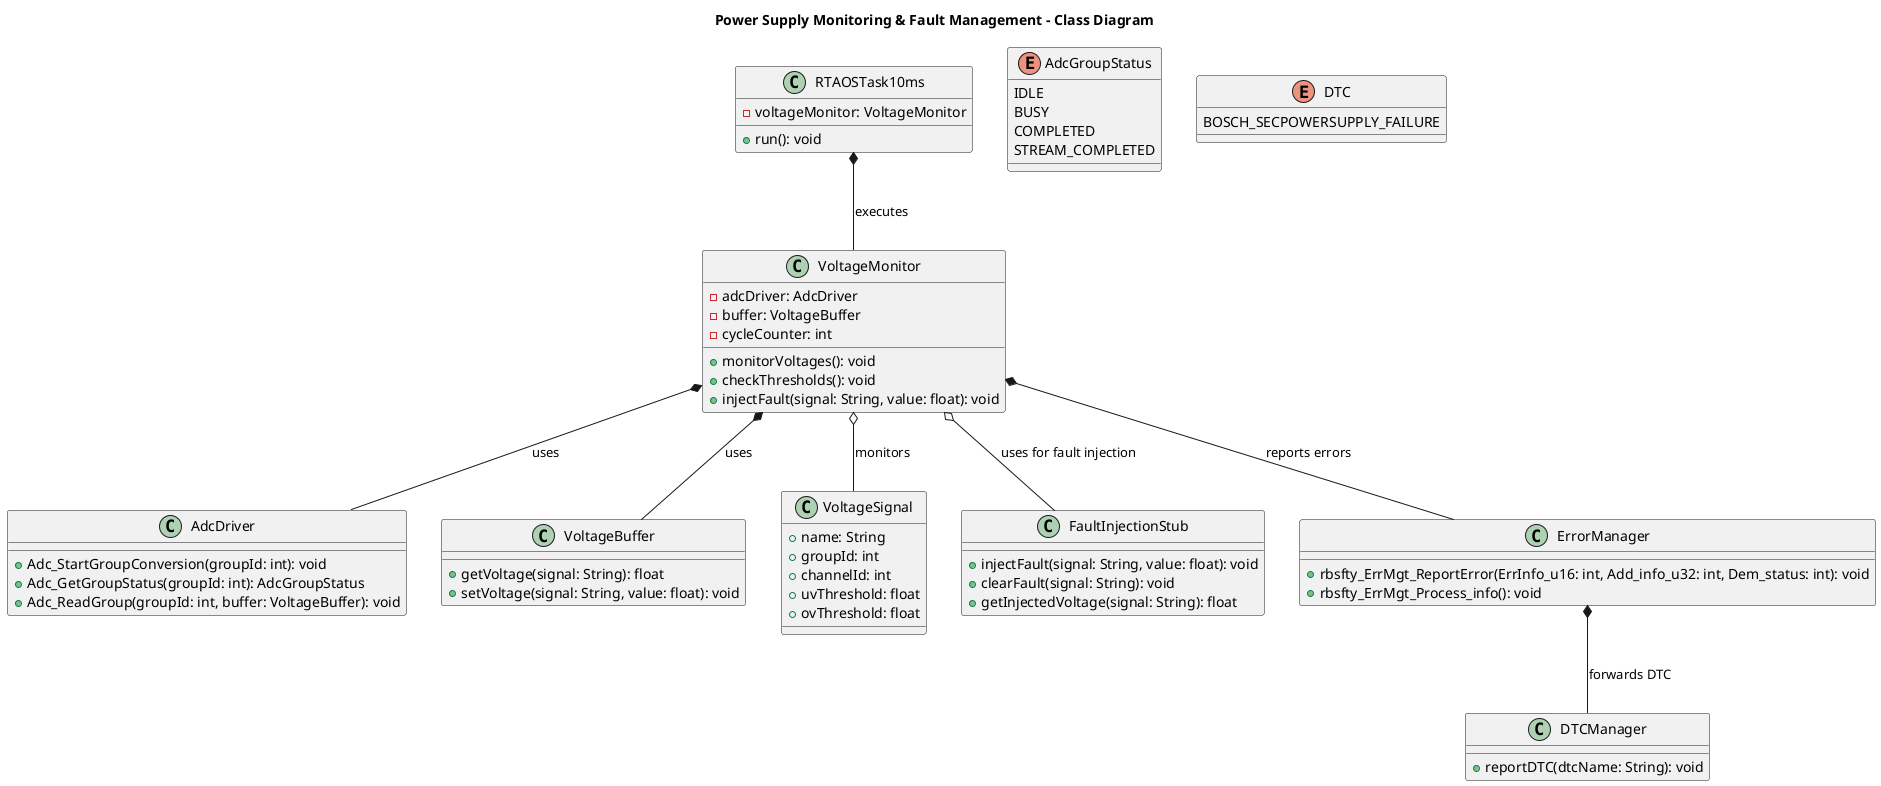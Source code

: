 @startuml
title Power Supply Monitoring & Fault Management - Class Diagram

' ========== ADC Driver Layer ==========
class AdcDriver {
    + Adc_StartGroupConversion(groupId: int): void
    + Adc_GetGroupStatus(groupId: int): AdcGroupStatus
    + Adc_ReadGroup(groupId: int, buffer: VoltageBuffer): void
}

enum AdcGroupStatus {
    IDLE
    BUSY
    COMPLETED
    STREAM_COMPLETED
}

class VoltageBuffer {
    + getVoltage(signal: String): float
    + setVoltage(signal: String, value: float): void
}

' ========== Voltage Monitoring ==========
class VoltageMonitor {
    - adcDriver: AdcDriver
    - buffer: VoltageBuffer
    - cycleCounter: int
    + monitorVoltages(): void
    + checkThresholds(): void
    + injectFault(signal: String, value: float): void
}

class VoltageSignal {
    + name: String
    + groupId: int
    + channelId: int
    + uvThreshold: float
    + ovThreshold: float
}

' ========== Fault Injection ==========
class FaultInjectionStub {
    + injectFault(signal: String, value: float): void
    + clearFault(signal: String): void
    + getInjectedVoltage(signal: String): float
}

' ========== Error Management & DTC ==========
class ErrorManager {
    + rbsfty_ErrMgt_ReportError(ErrInfo_u16: int, Add_info_u32: int, Dem_status: int): void
    + rbsfty_ErrMgt_Process_info(): void
}

class DTCManager {
    + reportDTC(dtcName: String): void
}

enum DTC {
    BOSCH_SECPOWERSUPPLY_FAILURE
}

' ========== OS Task Layer ==========
class RTAOSTask10ms {
    - voltageMonitor: VoltageMonitor
    + run(): void
}

' ========== Relationships ==========
VoltageMonitor o-- VoltageSignal : "monitors"
VoltageMonitor *-- VoltageBuffer : "uses"
VoltageMonitor *-- AdcDriver : "uses"
VoltageMonitor o-- FaultInjectionStub : "uses for fault injection"
VoltageMonitor *-- ErrorManager : "reports errors"
ErrorManager *-- DTCManager : "forwards DTC"
RTAOSTask10ms *-- VoltageMonitor : "executes"

@enduml